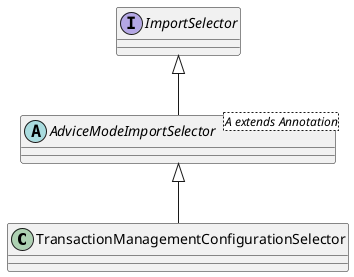 @startuml
class TransactionManagementConfigurationSelector{

}
abstract class AdviceModeImportSelector<A extends Annotation>{
}
interface ImportSelector{
}



ImportSelector <|-- AdviceModeImportSelector
AdviceModeImportSelector <|--TransactionManagementConfigurationSelector


@enduml
